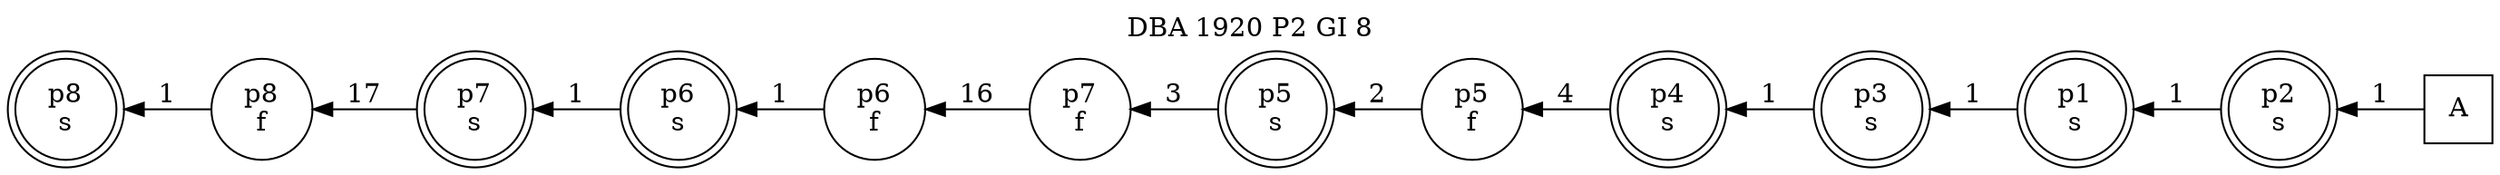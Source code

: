 digraph DBA_1920_P2_GI_8_GOOD {
labelloc="tl"
label= " DBA 1920 P2 GI 8 "
rankdir="RL";
"A" [shape="square" label="A"]
"p2_s" [shape="doublecircle" label="p2
s"]
"p1_s" [shape="doublecircle" label="p1
s"]
"p3_s" [shape="doublecircle" label="p3
s"]
"p4_s" [shape="doublecircle" label="p4
s"]
"p5_f" [shape="circle" label="p5
f"]
"p5_s" [shape="doublecircle" label="p5
s"]
"p7_f" [shape="circle" label="p7
f"]
"p6_f" [shape="circle" label="p6
f"]
"p6_s" [shape="doublecircle" label="p6
s"]
"p7_s" [shape="doublecircle" label="p7
s"]
"p8_f" [shape="circle" label="p8
f"]
"p8_s" [shape="doublecircle" label="p8
s"]
"A" -> "p2_s" [ label=1]
"p2_s" -> "p1_s" [ label=1]
"p1_s" -> "p3_s" [ label=1]
"p3_s" -> "p4_s" [ label=1]
"p4_s" -> "p5_f" [ label=4]
"p5_f" -> "p5_s" [ label=2]
"p5_s" -> "p7_f" [ label=3]
"p7_f" -> "p6_f" [ label=16]
"p6_f" -> "p6_s" [ label=1]
"p6_s" -> "p7_s" [ label=1]
"p7_s" -> "p8_f" [ label=17]
"p8_f" -> "p8_s" [ label=1]
}
